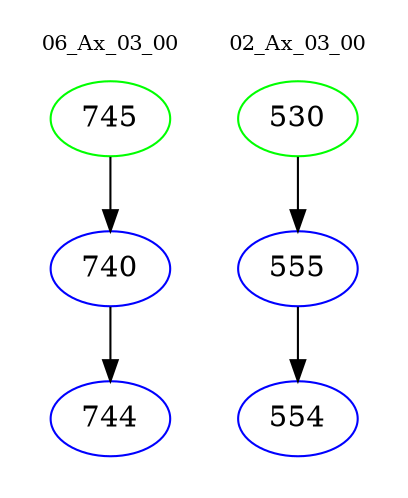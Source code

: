 digraph{
subgraph cluster_0 {
color = white
label = "06_Ax_03_00";
fontsize=10;
T0_745 [label="745", color="green"]
T0_745 -> T0_740 [color="black"]
T0_740 [label="740", color="blue"]
T0_740 -> T0_744 [color="black"]
T0_744 [label="744", color="blue"]
}
subgraph cluster_1 {
color = white
label = "02_Ax_03_00";
fontsize=10;
T1_530 [label="530", color="green"]
T1_530 -> T1_555 [color="black"]
T1_555 [label="555", color="blue"]
T1_555 -> T1_554 [color="black"]
T1_554 [label="554", color="blue"]
}
}
